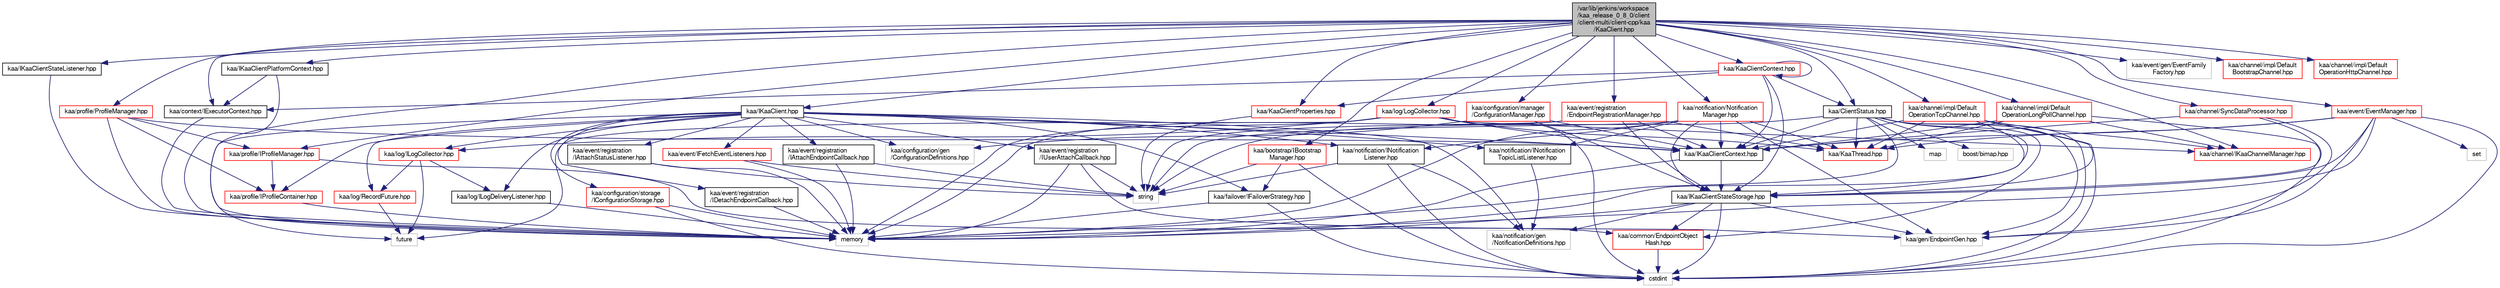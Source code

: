 digraph "/var/lib/jenkins/workspace/kaa_release_0_8_0/client/client-multi/client-cpp/kaa/KaaClient.hpp"
{
  bgcolor="transparent";
  edge [fontname="FreeSans",fontsize="10",labelfontname="FreeSans",labelfontsize="10"];
  node [fontname="FreeSans",fontsize="10",shape=record];
  Node1 [label="/var/lib/jenkins/workspace\l/kaa_release_0_8_0/client\l/client-multi/client-cpp/kaa\l/KaaClient.hpp",height=0.2,width=0.4,color="black", fillcolor="grey75", style="filled" fontcolor="black"];
  Node1 -> Node2 [color="midnightblue",fontsize="10",style="solid",fontname="FreeSans"];
  Node2 [label="memory",height=0.2,width=0.4,color="grey75"];
  Node1 -> Node3 [color="midnightblue",fontsize="10",style="solid",fontname="FreeSans"];
  Node3 [label="kaa/IKaaClient.hpp",height=0.2,width=0.4,color="black",URL="$IKaaClient_8hpp.html"];
  Node3 -> Node4 [color="midnightblue",fontsize="10",style="solid",fontname="FreeSans"];
  Node4 [label="future",height=0.2,width=0.4,color="grey75"];
  Node3 -> Node5 [color="midnightblue",fontsize="10",style="solid",fontname="FreeSans"];
  Node5 [label="kaa/profile/IProfileContainer.hpp",height=0.2,width=0.4,color="red",URL="$IProfileContainer_8hpp.html"];
  Node5 -> Node2 [color="midnightblue",fontsize="10",style="solid",fontname="FreeSans"];
  Node3 -> Node6 [color="midnightblue",fontsize="10",style="solid",fontname="FreeSans"];
  Node6 [label="kaa/notification/INotification\lTopicListListener.hpp",height=0.2,width=0.4,color="black",URL="$INotificationTopicListListener_8hpp.html"];
  Node6 -> Node7 [color="midnightblue",fontsize="10",style="solid",fontname="FreeSans"];
  Node7 [label="kaa/notification/gen\l/NotificationDefinitions.hpp",height=0.2,width=0.4,color="grey75"];
  Node3 -> Node7 [color="midnightblue",fontsize="10",style="solid",fontname="FreeSans"];
  Node3 -> Node8 [color="midnightblue",fontsize="10",style="solid",fontname="FreeSans"];
  Node8 [label="kaa/notification/INotification\lListener.hpp",height=0.2,width=0.4,color="black",URL="$INotificationListener_8hpp.html"];
  Node8 -> Node9 [color="midnightblue",fontsize="10",style="solid",fontname="FreeSans"];
  Node9 [label="string",height=0.2,width=0.4,color="grey75"];
  Node8 -> Node10 [color="midnightblue",fontsize="10",style="solid",fontname="FreeSans"];
  Node10 [label="cstdint",height=0.2,width=0.4,color="grey75"];
  Node8 -> Node7 [color="midnightblue",fontsize="10",style="solid",fontname="FreeSans"];
  Node3 -> Node11 [color="midnightblue",fontsize="10",style="solid",fontname="FreeSans"];
  Node11 [label="kaa/configuration/storage\l/IConfigurationStorage.hpp",height=0.2,width=0.4,color="red",URL="$IConfigurationStorage_8hpp.html"];
  Node11 -> Node2 [color="midnightblue",fontsize="10",style="solid",fontname="FreeSans"];
  Node11 -> Node10 [color="midnightblue",fontsize="10",style="solid",fontname="FreeSans"];
  Node3 -> Node12 [color="midnightblue",fontsize="10",style="solid",fontname="FreeSans"];
  Node12 [label="kaa/configuration/gen\l/ConfigurationDefinitions.hpp",height=0.2,width=0.4,color="grey75"];
  Node3 -> Node13 [color="midnightblue",fontsize="10",style="solid",fontname="FreeSans"];
  Node13 [label="kaa/event/registration\l/IAttachEndpointCallback.hpp",height=0.2,width=0.4,color="black",URL="$IAttachEndpointCallback_8hpp.html"];
  Node13 -> Node9 [color="midnightblue",fontsize="10",style="solid",fontname="FreeSans"];
  Node13 -> Node2 [color="midnightblue",fontsize="10",style="solid",fontname="FreeSans"];
  Node3 -> Node14 [color="midnightblue",fontsize="10",style="solid",fontname="FreeSans"];
  Node14 [label="kaa/event/registration\l/IDetachEndpointCallback.hpp",height=0.2,width=0.4,color="black",URL="$IDetachEndpointCallback_8hpp.html"];
  Node14 -> Node2 [color="midnightblue",fontsize="10",style="solid",fontname="FreeSans"];
  Node3 -> Node15 [color="midnightblue",fontsize="10",style="solid",fontname="FreeSans"];
  Node15 [label="kaa/event/registration\l/IUserAttachCallback.hpp",height=0.2,width=0.4,color="black",URL="$IUserAttachCallback_8hpp.html"];
  Node15 -> Node9 [color="midnightblue",fontsize="10",style="solid",fontname="FreeSans"];
  Node15 -> Node2 [color="midnightblue",fontsize="10",style="solid",fontname="FreeSans"];
  Node15 -> Node16 [color="midnightblue",fontsize="10",style="solid",fontname="FreeSans"];
  Node16 [label="kaa/gen/EndpointGen.hpp",height=0.2,width=0.4,color="grey75"];
  Node3 -> Node17 [color="midnightblue",fontsize="10",style="solid",fontname="FreeSans"];
  Node17 [label="kaa/event/registration\l/IAttachStatusListener.hpp",height=0.2,width=0.4,color="black",URL="$IAttachStatusListener_8hpp.html"];
  Node17 -> Node9 [color="midnightblue",fontsize="10",style="solid",fontname="FreeSans"];
  Node17 -> Node2 [color="midnightblue",fontsize="10",style="solid",fontname="FreeSans"];
  Node3 -> Node18 [color="midnightblue",fontsize="10",style="solid",fontname="FreeSans"];
  Node18 [label="kaa/event/IFetchEventListeners.hpp",height=0.2,width=0.4,color="red",URL="$IFetchEventListeners_8hpp.html"];
  Node18 -> Node9 [color="midnightblue",fontsize="10",style="solid",fontname="FreeSans"];
  Node18 -> Node2 [color="midnightblue",fontsize="10",style="solid",fontname="FreeSans"];
  Node3 -> Node19 [color="midnightblue",fontsize="10",style="solid",fontname="FreeSans"];
  Node19 [label="kaa/log/ILogCollector.hpp",height=0.2,width=0.4,color="red",URL="$ILogCollector_8hpp.html",tooltip="NOTE: THIS FILE IS AUTO-GENERATED. DO NOT EDIT IT MANUALLY. "];
  Node19 -> Node4 [color="midnightblue",fontsize="10",style="solid",fontname="FreeSans"];
  Node19 -> Node20 [color="midnightblue",fontsize="10",style="solid",fontname="FreeSans"];
  Node20 [label="kaa/log/ILogDeliveryListener.hpp",height=0.2,width=0.4,color="black",URL="$ILogDeliveryListener_8hpp.html"];
  Node20 -> Node2 [color="midnightblue",fontsize="10",style="solid",fontname="FreeSans"];
  Node19 -> Node21 [color="midnightblue",fontsize="10",style="solid",fontname="FreeSans"];
  Node21 [label="kaa/log/RecordFuture.hpp",height=0.2,width=0.4,color="red",URL="$RecordFuture_8hpp.html"];
  Node21 -> Node4 [color="midnightblue",fontsize="10",style="solid",fontname="FreeSans"];
  Node3 -> Node22 [color="midnightblue",fontsize="10",style="solid",fontname="FreeSans"];
  Node22 [label="kaa/failover/IFailoverStrategy.hpp",height=0.2,width=0.4,color="black",URL="$IFailoverStrategy_8hpp.html"];
  Node22 -> Node2 [color="midnightblue",fontsize="10",style="solid",fontname="FreeSans"];
  Node22 -> Node10 [color="midnightblue",fontsize="10",style="solid",fontname="FreeSans"];
  Node3 -> Node20 [color="midnightblue",fontsize="10",style="solid",fontname="FreeSans"];
  Node3 -> Node21 [color="midnightblue",fontsize="10",style="solid",fontname="FreeSans"];
  Node3 -> Node23 [color="midnightblue",fontsize="10",style="solid",fontname="FreeSans"];
  Node23 [label="kaa/IKaaClientContext.hpp",height=0.2,width=0.4,color="black",URL="$IKaaClientContext_8hpp.html"];
  Node23 -> Node2 [color="midnightblue",fontsize="10",style="solid",fontname="FreeSans"];
  Node23 -> Node24 [color="midnightblue",fontsize="10",style="solid",fontname="FreeSans"];
  Node24 [label="kaa/IKaaClientStateStorage.hpp",height=0.2,width=0.4,color="black",URL="$IKaaClientStateStorage_8hpp.html"];
  Node24 -> Node10 [color="midnightblue",fontsize="10",style="solid",fontname="FreeSans"];
  Node24 -> Node2 [color="midnightblue",fontsize="10",style="solid",fontname="FreeSans"];
  Node24 -> Node16 [color="midnightblue",fontsize="10",style="solid",fontname="FreeSans"];
  Node24 -> Node25 [color="midnightblue",fontsize="10",style="solid",fontname="FreeSans"];
  Node25 [label="kaa/common/EndpointObject\lHash.hpp",height=0.2,width=0.4,color="red",URL="$EndpointObjectHash_8hpp.html"];
  Node25 -> Node10 [color="midnightblue",fontsize="10",style="solid",fontname="FreeSans"];
  Node24 -> Node7 [color="midnightblue",fontsize="10",style="solid",fontname="FreeSans"];
  Node1 -> Node26 [color="midnightblue",fontsize="10",style="solid",fontname="FreeSans"];
  Node26 [label="kaa/ClientStatus.hpp",height=0.2,width=0.4,color="black",URL="$ClientStatus_8hpp.html"];
  Node26 -> Node9 [color="midnightblue",fontsize="10",style="solid",fontname="FreeSans"];
  Node26 -> Node27 [color="midnightblue",fontsize="10",style="solid",fontname="FreeSans"];
  Node27 [label="map",height=0.2,width=0.4,color="grey75"];
  Node26 -> Node10 [color="midnightblue",fontsize="10",style="solid",fontname="FreeSans"];
  Node26 -> Node2 [color="midnightblue",fontsize="10",style="solid",fontname="FreeSans"];
  Node26 -> Node28 [color="midnightblue",fontsize="10",style="solid",fontname="FreeSans"];
  Node28 [label="boost/bimap.hpp",height=0.2,width=0.4,color="grey75"];
  Node26 -> Node29 [color="midnightblue",fontsize="10",style="solid",fontname="FreeSans"];
  Node29 [label="kaa/KaaThread.hpp",height=0.2,width=0.4,color="red",URL="$KaaThread_8hpp.html"];
  Node26 -> Node16 [color="midnightblue",fontsize="10",style="solid",fontname="FreeSans"];
  Node26 -> Node25 [color="midnightblue",fontsize="10",style="solid",fontname="FreeSans"];
  Node26 -> Node24 [color="midnightblue",fontsize="10",style="solid",fontname="FreeSans"];
  Node26 -> Node23 [color="midnightblue",fontsize="10",style="solid",fontname="FreeSans"];
  Node1 -> Node30 [color="midnightblue",fontsize="10",style="solid",fontname="FreeSans"];
  Node30 [label="kaa/event/EventManager.hpp",height=0.2,width=0.4,color="red",URL="$EventManager_8hpp.html"];
  Node30 -> Node31 [color="midnightblue",fontsize="10",style="solid",fontname="FreeSans"];
  Node31 [label="set",height=0.2,width=0.4,color="grey75"];
  Node30 -> Node10 [color="midnightblue",fontsize="10",style="solid",fontname="FreeSans"];
  Node30 -> Node2 [color="midnightblue",fontsize="10",style="solid",fontname="FreeSans"];
  Node30 -> Node29 [color="midnightblue",fontsize="10",style="solid",fontname="FreeSans"];
  Node30 -> Node16 [color="midnightblue",fontsize="10",style="solid",fontname="FreeSans"];
  Node30 -> Node24 [color="midnightblue",fontsize="10",style="solid",fontname="FreeSans"];
  Node30 -> Node23 [color="midnightblue",fontsize="10",style="solid",fontname="FreeSans"];
  Node1 -> Node32 [color="midnightblue",fontsize="10",style="solid",fontname="FreeSans"];
  Node32 [label="kaa/profile/IProfileManager.hpp",height=0.2,width=0.4,color="red",URL="$IProfileManager_8hpp.html"];
  Node32 -> Node5 [color="midnightblue",fontsize="10",style="solid",fontname="FreeSans"];
  Node32 -> Node25 [color="midnightblue",fontsize="10",style="solid",fontname="FreeSans"];
  Node1 -> Node33 [color="midnightblue",fontsize="10",style="solid",fontname="FreeSans"];
  Node33 [label="kaa/bootstrap/IBootstrap\lManager.hpp",height=0.2,width=0.4,color="red",URL="$IBootstrapManager_8hpp.html"];
  Node33 -> Node9 [color="midnightblue",fontsize="10",style="solid",fontname="FreeSans"];
  Node33 -> Node10 [color="midnightblue",fontsize="10",style="solid",fontname="FreeSans"];
  Node33 -> Node22 [color="midnightblue",fontsize="10",style="solid",fontname="FreeSans"];
  Node1 -> Node34 [color="midnightblue",fontsize="10",style="solid",fontname="FreeSans"];
  Node34 [label="kaa/event/gen/EventFamily\lFactory.hpp",height=0.2,width=0.4,color="grey75"];
  Node1 -> Node35 [color="midnightblue",fontsize="10",style="solid",fontname="FreeSans"];
  Node35 [label="kaa/profile/ProfileManager.hpp",height=0.2,width=0.4,color="red",URL="$ProfileManager_8hpp.html"];
  Node35 -> Node2 [color="midnightblue",fontsize="10",style="solid",fontname="FreeSans"];
  Node35 -> Node32 [color="midnightblue",fontsize="10",style="solid",fontname="FreeSans"];
  Node35 -> Node5 [color="midnightblue",fontsize="10",style="solid",fontname="FreeSans"];
  Node35 -> Node23 [color="midnightblue",fontsize="10",style="solid",fontname="FreeSans"];
  Node1 -> Node36 [color="midnightblue",fontsize="10",style="solid",fontname="FreeSans"];
  Node36 [label="kaa/channel/SyncDataProcessor.hpp",height=0.2,width=0.4,color="red",URL="$SyncDataProcessor_8hpp.html"];
  Node36 -> Node16 [color="midnightblue",fontsize="10",style="solid",fontname="FreeSans"];
  Node36 -> Node24 [color="midnightblue",fontsize="10",style="solid",fontname="FreeSans"];
  Node36 -> Node23 [color="midnightblue",fontsize="10",style="solid",fontname="FreeSans"];
  Node1 -> Node37 [color="midnightblue",fontsize="10",style="solid",fontname="FreeSans"];
  Node37 [label="kaa/notification/Notification\lManager.hpp",height=0.2,width=0.4,color="red",URL="$NotificationManager_8hpp.html"];
  Node37 -> Node29 [color="midnightblue",fontsize="10",style="solid",fontname="FreeSans"];
  Node37 -> Node2 [color="midnightblue",fontsize="10",style="solid",fontname="FreeSans"];
  Node37 -> Node9 [color="midnightblue",fontsize="10",style="solid",fontname="FreeSans"];
  Node37 -> Node16 [color="midnightblue",fontsize="10",style="solid",fontname="FreeSans"];
  Node37 -> Node24 [color="midnightblue",fontsize="10",style="solid",fontname="FreeSans"];
  Node37 -> Node8 [color="midnightblue",fontsize="10",style="solid",fontname="FreeSans"];
  Node37 -> Node6 [color="midnightblue",fontsize="10",style="solid",fontname="FreeSans"];
  Node37 -> Node23 [color="midnightblue",fontsize="10",style="solid",fontname="FreeSans"];
  Node1 -> Node38 [color="midnightblue",fontsize="10",style="solid",fontname="FreeSans"];
  Node38 [label="kaa/event/registration\l/EndpointRegistrationManager.hpp",height=0.2,width=0.4,color="red",URL="$EndpointRegistrationManager_8hpp.html"];
  Node38 -> Node9 [color="midnightblue",fontsize="10",style="solid",fontname="FreeSans"];
  Node38 -> Node2 [color="midnightblue",fontsize="10",style="solid",fontname="FreeSans"];
  Node38 -> Node29 [color="midnightblue",fontsize="10",style="solid",fontname="FreeSans"];
  Node38 -> Node24 [color="midnightblue",fontsize="10",style="solid",fontname="FreeSans"];
  Node38 -> Node23 [color="midnightblue",fontsize="10",style="solid",fontname="FreeSans"];
  Node1 -> Node39 [color="midnightblue",fontsize="10",style="solid",fontname="FreeSans"];
  Node39 [label="kaa/channel/IKaaChannelManager.hpp",height=0.2,width=0.4,color="red",URL="$IKaaChannelManager_8hpp.html"];
  Node1 -> Node40 [color="midnightblue",fontsize="10",style="solid",fontname="FreeSans"];
  Node40 [label="kaa/channel/impl/Default\lBootstrapChannel.hpp",height=0.2,width=0.4,color="red",URL="$DefaultBootstrapChannel_8hpp.html"];
  Node1 -> Node41 [color="midnightblue",fontsize="10",style="solid",fontname="FreeSans"];
  Node41 [label="kaa/channel/impl/Default\lOperationTcpChannel.hpp",height=0.2,width=0.4,color="red",URL="$DefaultOperationTcpChannel_8hpp.html"];
  Node41 -> Node10 [color="midnightblue",fontsize="10",style="solid",fontname="FreeSans"];
  Node41 -> Node2 [color="midnightblue",fontsize="10",style="solid",fontname="FreeSans"];
  Node41 -> Node29 [color="midnightblue",fontsize="10",style="solid",fontname="FreeSans"];
  Node41 -> Node39 [color="midnightblue",fontsize="10",style="solid",fontname="FreeSans"];
  Node41 -> Node24 [color="midnightblue",fontsize="10",style="solid",fontname="FreeSans"];
  Node41 -> Node23 [color="midnightblue",fontsize="10",style="solid",fontname="FreeSans"];
  Node1 -> Node42 [color="midnightblue",fontsize="10",style="solid",fontname="FreeSans"];
  Node42 [label="kaa/channel/impl/Default\lOperationHttpChannel.hpp",height=0.2,width=0.4,color="red",URL="$DefaultOperationHttpChannel_8hpp.html"];
  Node1 -> Node43 [color="midnightblue",fontsize="10",style="solid",fontname="FreeSans"];
  Node43 [label="kaa/channel/impl/Default\lOperationLongPollChannel.hpp",height=0.2,width=0.4,color="red",URL="$DefaultOperationLongPollChannel_8hpp.html"];
  Node43 -> Node10 [color="midnightblue",fontsize="10",style="solid",fontname="FreeSans"];
  Node43 -> Node29 [color="midnightblue",fontsize="10",style="solid",fontname="FreeSans"];
  Node43 -> Node39 [color="midnightblue",fontsize="10",style="solid",fontname="FreeSans"];
  Node43 -> Node23 [color="midnightblue",fontsize="10",style="solid",fontname="FreeSans"];
  Node1 -> Node44 [color="midnightblue",fontsize="10",style="solid",fontname="FreeSans"];
  Node44 [label="kaa/configuration/manager\l/ConfigurationManager.hpp",height=0.2,width=0.4,color="red",URL="$ConfigurationManager_8hpp.html"];
  Node44 -> Node24 [color="midnightblue",fontsize="10",style="solid",fontname="FreeSans"];
  Node44 -> Node12 [color="midnightblue",fontsize="10",style="solid",fontname="FreeSans"];
  Node44 -> Node23 [color="midnightblue",fontsize="10",style="solid",fontname="FreeSans"];
  Node1 -> Node45 [color="midnightblue",fontsize="10",style="solid",fontname="FreeSans"];
  Node45 [label="kaa/log/LogCollector.hpp",height=0.2,width=0.4,color="red",URL="$LogCollector_8hpp.html"];
  Node45 -> Node2 [color="midnightblue",fontsize="10",style="solid",fontname="FreeSans"];
  Node45 -> Node4 [color="midnightblue",fontsize="10",style="solid",fontname="FreeSans"];
  Node45 -> Node10 [color="midnightblue",fontsize="10",style="solid",fontname="FreeSans"];
  Node45 -> Node29 [color="midnightblue",fontsize="10",style="solid",fontname="FreeSans"];
  Node45 -> Node19 [color="midnightblue",fontsize="10",style="solid",fontname="FreeSans"];
  Node45 -> Node39 [color="midnightblue",fontsize="10",style="solid",fontname="FreeSans"];
  Node45 -> Node23 [color="midnightblue",fontsize="10",style="solid",fontname="FreeSans"];
  Node1 -> Node46 [color="midnightblue",fontsize="10",style="solid",fontname="FreeSans"];
  Node46 [label="kaa/context/IExecutorContext.hpp",height=0.2,width=0.4,color="black",URL="$IExecutorContext_8hpp.html"];
  Node46 -> Node2 [color="midnightblue",fontsize="10",style="solid",fontname="FreeSans"];
  Node1 -> Node47 [color="midnightblue",fontsize="10",style="solid",fontname="FreeSans"];
  Node47 [label="kaa/IKaaClientStateListener.hpp",height=0.2,width=0.4,color="black",URL="$IKaaClientStateListener_8hpp.html"];
  Node47 -> Node2 [color="midnightblue",fontsize="10",style="solid",fontname="FreeSans"];
  Node1 -> Node48 [color="midnightblue",fontsize="10",style="solid",fontname="FreeSans"];
  Node48 [label="kaa/IKaaClientPlatformContext.hpp",height=0.2,width=0.4,color="black",URL="$IKaaClientPlatformContext_8hpp.html"];
  Node48 -> Node2 [color="midnightblue",fontsize="10",style="solid",fontname="FreeSans"];
  Node48 -> Node46 [color="midnightblue",fontsize="10",style="solid",fontname="FreeSans"];
  Node1 -> Node49 [color="midnightblue",fontsize="10",style="solid",fontname="FreeSans"];
  Node49 [label="kaa/KaaClientProperties.hpp",height=0.2,width=0.4,color="red",URL="$KaaClientProperties_8hpp.html"];
  Node49 -> Node9 [color="midnightblue",fontsize="10",style="solid",fontname="FreeSans"];
  Node1 -> Node50 [color="midnightblue",fontsize="10",style="solid",fontname="FreeSans"];
  Node50 [label="kaa/KaaClientContext.hpp",height=0.2,width=0.4,color="red",URL="$KaaClientContext_8hpp.html"];
  Node50 -> Node23 [color="midnightblue",fontsize="10",style="solid",fontname="FreeSans"];
  Node50 -> Node26 [color="midnightblue",fontsize="10",style="solid",fontname="FreeSans"];
  Node50 -> Node50 [color="midnightblue",fontsize="10",style="solid",fontname="FreeSans"];
  Node50 -> Node49 [color="midnightblue",fontsize="10",style="solid",fontname="FreeSans"];
  Node50 -> Node24 [color="midnightblue",fontsize="10",style="solid",fontname="FreeSans"];
  Node50 -> Node46 [color="midnightblue",fontsize="10",style="solid",fontname="FreeSans"];
}
